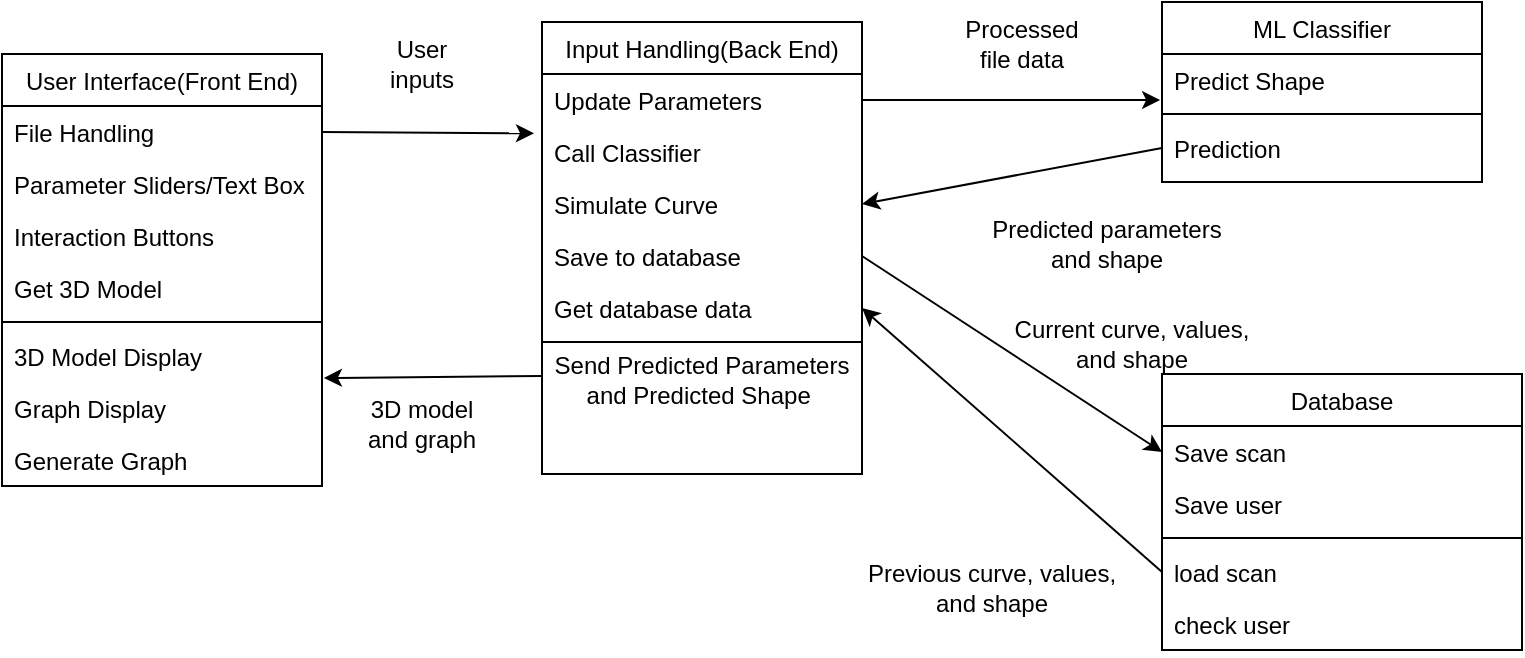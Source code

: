 <mxfile version="26.2.14">
  <diagram id="C5RBs43oDa-KdzZeNtuy" name="Page-1">
    <mxGraphModel dx="1010" dy="672" grid="1" gridSize="10" guides="1" tooltips="1" connect="1" arrows="1" fold="1" page="1" pageScale="1" pageWidth="827" pageHeight="1169" math="0" shadow="0">
      <root>
        <mxCell id="WIyWlLk6GJQsqaUBKTNV-0" />
        <mxCell id="WIyWlLk6GJQsqaUBKTNV-1" parent="WIyWlLk6GJQsqaUBKTNV-0" />
        <mxCell id="V9hAfJ4_hSla3mCCZZbR-0" value="User Interface(Front End)" style="swimlane;fontStyle=0;align=center;verticalAlign=top;childLayout=stackLayout;horizontal=1;startSize=26;horizontalStack=0;resizeParent=1;resizeLast=0;collapsible=1;marginBottom=0;rounded=0;shadow=0;strokeWidth=1;" parent="WIyWlLk6GJQsqaUBKTNV-1" vertex="1">
          <mxGeometry x="60" y="230" width="160" height="216" as="geometry">
            <mxRectangle x="130" y="380" width="160" height="26" as="alternateBounds" />
          </mxGeometry>
        </mxCell>
        <mxCell id="V9hAfJ4_hSla3mCCZZbR-1" value="File Handling" style="text;align=left;verticalAlign=top;spacingLeft=4;spacingRight=4;overflow=hidden;rotatable=0;points=[[0,0.5],[1,0.5]];portConstraint=eastwest;" parent="V9hAfJ4_hSla3mCCZZbR-0" vertex="1">
          <mxGeometry y="26" width="160" height="26" as="geometry" />
        </mxCell>
        <mxCell id="V9hAfJ4_hSla3mCCZZbR-2" value="Parameter Sliders/Text Box" style="text;align=left;verticalAlign=top;spacingLeft=4;spacingRight=4;overflow=hidden;rotatable=0;points=[[0,0.5],[1,0.5]];portConstraint=eastwest;rounded=0;shadow=0;html=0;" parent="V9hAfJ4_hSla3mCCZZbR-0" vertex="1">
          <mxGeometry y="52" width="160" height="26" as="geometry" />
        </mxCell>
        <mxCell id="V9hAfJ4_hSla3mCCZZbR-3" value="Interaction Buttons" style="text;align=left;verticalAlign=top;spacingLeft=4;spacingRight=4;overflow=hidden;rotatable=0;points=[[0,0.5],[1,0.5]];portConstraint=eastwest;rounded=0;shadow=0;html=0;" parent="V9hAfJ4_hSla3mCCZZbR-0" vertex="1">
          <mxGeometry y="78" width="160" height="26" as="geometry" />
        </mxCell>
        <mxCell id="V9hAfJ4_hSla3mCCZZbR-13" value="Get 3D Model" style="text;align=left;verticalAlign=top;spacingLeft=4;spacingRight=4;overflow=hidden;rotatable=0;points=[[0,0.5],[1,0.5]];portConstraint=eastwest;rounded=0;shadow=0;html=0;" parent="V9hAfJ4_hSla3mCCZZbR-0" vertex="1">
          <mxGeometry y="104" width="160" height="26" as="geometry" />
        </mxCell>
        <mxCell id="V9hAfJ4_hSla3mCCZZbR-5" value="" style="line;html=1;strokeWidth=1;align=left;verticalAlign=middle;spacingTop=-1;spacingLeft=3;spacingRight=3;rotatable=0;labelPosition=right;points=[];portConstraint=eastwest;" parent="V9hAfJ4_hSla3mCCZZbR-0" vertex="1">
          <mxGeometry y="130" width="160" height="8" as="geometry" />
        </mxCell>
        <mxCell id="V9hAfJ4_hSla3mCCZZbR-6" value="3D Model Display" style="text;align=left;verticalAlign=top;spacingLeft=4;spacingRight=4;overflow=hidden;rotatable=0;points=[[0,0.5],[1,0.5]];portConstraint=eastwest;" parent="V9hAfJ4_hSla3mCCZZbR-0" vertex="1">
          <mxGeometry y="138" width="160" height="26" as="geometry" />
        </mxCell>
        <mxCell id="V9hAfJ4_hSla3mCCZZbR-7" value="Graph Display" style="text;align=left;verticalAlign=top;spacingLeft=4;spacingRight=4;overflow=hidden;rotatable=0;points=[[0,0.5],[1,0.5]];portConstraint=eastwest;" parent="V9hAfJ4_hSla3mCCZZbR-0" vertex="1">
          <mxGeometry y="164" width="160" height="26" as="geometry" />
        </mxCell>
        <mxCell id="V9hAfJ4_hSla3mCCZZbR-18" value="Generate Graph" style="text;align=left;verticalAlign=top;spacingLeft=4;spacingRight=4;overflow=hidden;rotatable=0;points=[[0,0.5],[1,0.5]];portConstraint=eastwest;rounded=0;shadow=0;html=0;" parent="V9hAfJ4_hSla3mCCZZbR-0" vertex="1">
          <mxGeometry y="190" width="160" height="26" as="geometry" />
        </mxCell>
        <mxCell id="V9hAfJ4_hSla3mCCZZbR-8" value="Input Handling(Back End)" style="swimlane;fontStyle=0;align=center;verticalAlign=top;childLayout=stackLayout;horizontal=1;startSize=26;horizontalStack=0;resizeParent=1;resizeLast=0;collapsible=1;marginBottom=0;rounded=0;shadow=0;strokeWidth=1;" parent="WIyWlLk6GJQsqaUBKTNV-1" vertex="1">
          <mxGeometry x="330" y="214" width="160" height="226" as="geometry">
            <mxRectangle x="130" y="380" width="160" height="26" as="alternateBounds" />
          </mxGeometry>
        </mxCell>
        <mxCell id="V9hAfJ4_hSla3mCCZZbR-10" value="Update Parameters" style="text;align=left;verticalAlign=top;spacingLeft=4;spacingRight=4;overflow=hidden;rotatable=0;points=[[0,0.5],[1,0.5]];portConstraint=eastwest;rounded=0;shadow=0;html=0;" parent="V9hAfJ4_hSla3mCCZZbR-8" vertex="1">
          <mxGeometry y="26" width="160" height="26" as="geometry" />
        </mxCell>
        <mxCell id="V9hAfJ4_hSla3mCCZZbR-11" value="Call Classifier" style="text;align=left;verticalAlign=top;spacingLeft=4;spacingRight=4;overflow=hidden;rotatable=0;points=[[0,0.5],[1,0.5]];portConstraint=eastwest;rounded=0;shadow=0;html=0;" parent="V9hAfJ4_hSla3mCCZZbR-8" vertex="1">
          <mxGeometry y="52" width="160" height="26" as="geometry" />
        </mxCell>
        <mxCell id="V9hAfJ4_hSla3mCCZZbR-12" value="Simulate Curve" style="text;align=left;verticalAlign=top;spacingLeft=4;spacingRight=4;overflow=hidden;rotatable=0;points=[[0,0.5],[1,0.5]];portConstraint=eastwest;rounded=0;shadow=0;html=0;" parent="V9hAfJ4_hSla3mCCZZbR-8" vertex="1">
          <mxGeometry y="78" width="160" height="26" as="geometry" />
        </mxCell>
        <mxCell id="V9hAfJ4_hSla3mCCZZbR-14" value="Save to database" style="text;align=left;verticalAlign=top;spacingLeft=4;spacingRight=4;overflow=hidden;rotatable=0;points=[[0,0.5],[1,0.5]];portConstraint=eastwest;rounded=0;shadow=0;html=0;" parent="V9hAfJ4_hSla3mCCZZbR-8" vertex="1">
          <mxGeometry y="104" width="160" height="26" as="geometry" />
        </mxCell>
        <mxCell id="V9hAfJ4_hSla3mCCZZbR-15" value="Get database data" style="text;align=left;verticalAlign=top;spacingLeft=4;spacingRight=4;overflow=hidden;rotatable=0;points=[[0,0.5],[1,0.5]];portConstraint=eastwest;rounded=0;shadow=0;html=0;" parent="V9hAfJ4_hSla3mCCZZbR-8" vertex="1">
          <mxGeometry y="130" width="160" height="26" as="geometry" />
        </mxCell>
        <mxCell id="V9hAfJ4_hSla3mCCZZbR-16" value="" style="line;html=1;strokeWidth=1;align=left;verticalAlign=middle;spacingTop=-1;spacingLeft=3;spacingRight=3;rotatable=0;labelPosition=right;points=[];portConstraint=eastwest;" parent="V9hAfJ4_hSla3mCCZZbR-8" vertex="1">
          <mxGeometry y="156" width="160" height="8" as="geometry" />
        </mxCell>
        <mxCell id="OpRv7qzLbdE9OkgN0vzK-1" value="Send Predicted Parameters and Predicted Shape&amp;nbsp;" style="text;strokeColor=none;align=center;fillColor=none;html=1;verticalAlign=middle;whiteSpace=wrap;rounded=0;" parent="V9hAfJ4_hSla3mCCZZbR-8" vertex="1">
          <mxGeometry y="164" width="160" height="30" as="geometry" />
        </mxCell>
        <mxCell id="V9hAfJ4_hSla3mCCZZbR-19" value="ML Classifier" style="swimlane;fontStyle=0;align=center;verticalAlign=top;childLayout=stackLayout;horizontal=1;startSize=26;horizontalStack=0;resizeParent=1;resizeLast=0;collapsible=1;marginBottom=0;rounded=0;shadow=0;strokeWidth=1;" parent="WIyWlLk6GJQsqaUBKTNV-1" vertex="1">
          <mxGeometry x="640" y="204" width="160" height="90" as="geometry">
            <mxRectangle x="130" y="380" width="160" height="26" as="alternateBounds" />
          </mxGeometry>
        </mxCell>
        <mxCell id="V9hAfJ4_hSla3mCCZZbR-20" value="Predict Shape" style="text;align=left;verticalAlign=top;spacingLeft=4;spacingRight=4;overflow=hidden;rotatable=0;points=[[0,0.5],[1,0.5]];portConstraint=eastwest;" parent="V9hAfJ4_hSla3mCCZZbR-19" vertex="1">
          <mxGeometry y="26" width="160" height="26" as="geometry" />
        </mxCell>
        <mxCell id="V9hAfJ4_hSla3mCCZZbR-21" value="" style="line;html=1;strokeWidth=1;align=left;verticalAlign=middle;spacingTop=-1;spacingLeft=3;spacingRight=3;rotatable=0;labelPosition=right;points=[];portConstraint=eastwest;" parent="V9hAfJ4_hSla3mCCZZbR-19" vertex="1">
          <mxGeometry y="52" width="160" height="8" as="geometry" />
        </mxCell>
        <mxCell id="V9hAfJ4_hSla3mCCZZbR-22" value="Prediction" style="text;align=left;verticalAlign=top;spacingLeft=4;spacingRight=4;overflow=hidden;rotatable=0;points=[[0,0.5],[1,0.5]];portConstraint=eastwest;" parent="V9hAfJ4_hSla3mCCZZbR-19" vertex="1">
          <mxGeometry y="60" width="160" height="26" as="geometry" />
        </mxCell>
        <mxCell id="V9hAfJ4_hSla3mCCZZbR-23" value="Database" style="swimlane;fontStyle=0;align=center;verticalAlign=top;childLayout=stackLayout;horizontal=1;startSize=26;horizontalStack=0;resizeParent=1;resizeLast=0;collapsible=1;marginBottom=0;rounded=0;shadow=0;strokeWidth=1;" parent="WIyWlLk6GJQsqaUBKTNV-1" vertex="1">
          <mxGeometry x="640" y="390" width="180" height="138" as="geometry">
            <mxRectangle x="130" y="380" width="160" height="26" as="alternateBounds" />
          </mxGeometry>
        </mxCell>
        <mxCell id="V9hAfJ4_hSla3mCCZZbR-24" value="Save scan" style="text;align=left;verticalAlign=top;spacingLeft=4;spacingRight=4;overflow=hidden;rotatable=0;points=[[0,0.5],[1,0.5]];portConstraint=eastwest;rounded=0;shadow=0;html=0;" parent="V9hAfJ4_hSla3mCCZZbR-23" vertex="1">
          <mxGeometry y="26" width="180" height="26" as="geometry" />
        </mxCell>
        <mxCell id="OSoiqimjlIxGaLDShl8j-1" value="Save user" style="text;align=left;verticalAlign=top;spacingLeft=4;spacingRight=4;overflow=hidden;rotatable=0;points=[[0,0.5],[1,0.5]];portConstraint=eastwest;rounded=0;shadow=0;html=0;" parent="V9hAfJ4_hSla3mCCZZbR-23" vertex="1">
          <mxGeometry y="52" width="180" height="26" as="geometry" />
        </mxCell>
        <mxCell id="V9hAfJ4_hSla3mCCZZbR-26" value="" style="line;html=1;strokeWidth=1;align=left;verticalAlign=middle;spacingTop=-1;spacingLeft=3;spacingRight=3;rotatable=0;labelPosition=right;points=[];portConstraint=eastwest;" parent="V9hAfJ4_hSla3mCCZZbR-23" vertex="1">
          <mxGeometry y="78" width="180" height="8" as="geometry" />
        </mxCell>
        <mxCell id="V9hAfJ4_hSla3mCCZZbR-27" value="load scan" style="text;align=left;verticalAlign=top;spacingLeft=4;spacingRight=4;overflow=hidden;rotatable=0;points=[[0,0.5],[1,0.5]];portConstraint=eastwest;rounded=0;shadow=0;html=0;" parent="V9hAfJ4_hSla3mCCZZbR-23" vertex="1">
          <mxGeometry y="86" width="180" height="26" as="geometry" />
        </mxCell>
        <mxCell id="OSoiqimjlIxGaLDShl8j-3" value="check user" style="text;align=left;verticalAlign=top;spacingLeft=4;spacingRight=4;overflow=hidden;rotatable=0;points=[[0,0.5],[1,0.5]];portConstraint=eastwest;rounded=0;shadow=0;html=0;" parent="V9hAfJ4_hSla3mCCZZbR-23" vertex="1">
          <mxGeometry y="112" width="180" height="26" as="geometry" />
        </mxCell>
        <mxCell id="V9hAfJ4_hSla3mCCZZbR-28" value="" style="endArrow=classic;html=1;rounded=0;exitX=1;exitY=0.5;exitDx=0;exitDy=0;entryX=-0.025;entryY=0.141;entryDx=0;entryDy=0;entryPerimeter=0;" parent="WIyWlLk6GJQsqaUBKTNV-1" source="V9hAfJ4_hSla3mCCZZbR-1" target="V9hAfJ4_hSla3mCCZZbR-11" edge="1">
          <mxGeometry width="50" height="50" relative="1" as="geometry">
            <mxPoint x="390" y="520" as="sourcePoint" />
            <mxPoint x="330" y="240" as="targetPoint" />
          </mxGeometry>
        </mxCell>
        <mxCell id="V9hAfJ4_hSla3mCCZZbR-29" value="User inputs" style="text;html=1;align=center;verticalAlign=middle;whiteSpace=wrap;rounded=0;" parent="WIyWlLk6GJQsqaUBKTNV-1" vertex="1">
          <mxGeometry x="240" y="220" width="60" height="30" as="geometry" />
        </mxCell>
        <mxCell id="V9hAfJ4_hSla3mCCZZbR-30" value="" style="endArrow=classic;html=1;rounded=0;exitX=0;exitY=0.5;exitDx=0;exitDy=0;entryX=1.006;entryY=0.923;entryDx=0;entryDy=0;entryPerimeter=0;" parent="WIyWlLk6GJQsqaUBKTNV-1" target="V9hAfJ4_hSla3mCCZZbR-6" edge="1">
          <mxGeometry width="50" height="50" relative="1" as="geometry">
            <mxPoint x="330" y="391" as="sourcePoint" />
            <mxPoint x="220" y="398" as="targetPoint" />
          </mxGeometry>
        </mxCell>
        <mxCell id="V9hAfJ4_hSla3mCCZZbR-31" value="3D model&lt;br&gt;and graph" style="text;html=1;align=center;verticalAlign=middle;whiteSpace=wrap;rounded=0;" parent="WIyWlLk6GJQsqaUBKTNV-1" vertex="1">
          <mxGeometry x="240" y="400" width="60" height="30" as="geometry" />
        </mxCell>
        <mxCell id="V9hAfJ4_hSla3mCCZZbR-32" value="" style="endArrow=classic;html=1;rounded=0;exitX=1;exitY=0.5;exitDx=0;exitDy=0;entryX=-0.006;entryY=0.885;entryDx=0;entryDy=0;entryPerimeter=0;" parent="WIyWlLk6GJQsqaUBKTNV-1" target="V9hAfJ4_hSla3mCCZZbR-20" edge="1">
          <mxGeometry width="50" height="50" relative="1" as="geometry">
            <mxPoint x="490" y="253" as="sourcePoint" />
            <mxPoint x="598" y="264" as="targetPoint" />
          </mxGeometry>
        </mxCell>
        <mxCell id="V9hAfJ4_hSla3mCCZZbR-33" value="Processed file data" style="text;html=1;align=center;verticalAlign=middle;whiteSpace=wrap;rounded=0;" parent="WIyWlLk6GJQsqaUBKTNV-1" vertex="1">
          <mxGeometry x="540" y="210" width="60" height="30" as="geometry" />
        </mxCell>
        <mxCell id="V9hAfJ4_hSla3mCCZZbR-34" value="" style="endArrow=classic;html=1;rounded=0;exitX=0;exitY=0.5;exitDx=0;exitDy=0;entryX=1;entryY=0.5;entryDx=0;entryDy=0;" parent="WIyWlLk6GJQsqaUBKTNV-1" source="V9hAfJ4_hSla3mCCZZbR-22" target="V9hAfJ4_hSla3mCCZZbR-12" edge="1">
          <mxGeometry width="50" height="50" relative="1" as="geometry">
            <mxPoint x="530" y="310" as="sourcePoint" />
            <mxPoint x="540" y="330" as="targetPoint" />
          </mxGeometry>
        </mxCell>
        <mxCell id="V9hAfJ4_hSla3mCCZZbR-35" value="Predicted parameters and shape" style="text;html=1;align=center;verticalAlign=middle;whiteSpace=wrap;rounded=0;" parent="WIyWlLk6GJQsqaUBKTNV-1" vertex="1">
          <mxGeometry x="550" y="310" width="125" height="30" as="geometry" />
        </mxCell>
        <mxCell id="V9hAfJ4_hSla3mCCZZbR-36" value="" style="endArrow=classic;html=1;rounded=0;exitX=1;exitY=0.5;exitDx=0;exitDy=0;entryX=0;entryY=0.5;entryDx=0;entryDy=0;" parent="WIyWlLk6GJQsqaUBKTNV-1" source="V9hAfJ4_hSla3mCCZZbR-14" target="V9hAfJ4_hSla3mCCZZbR-24" edge="1">
          <mxGeometry width="50" height="50" relative="1" as="geometry">
            <mxPoint x="390" y="520" as="sourcePoint" />
            <mxPoint x="640" y="357" as="targetPoint" />
          </mxGeometry>
        </mxCell>
        <mxCell id="V9hAfJ4_hSla3mCCZZbR-37" value="Current curve, values, and shape" style="text;html=1;align=center;verticalAlign=middle;whiteSpace=wrap;rounded=0;" parent="WIyWlLk6GJQsqaUBKTNV-1" vertex="1">
          <mxGeometry x="560" y="360" width="130" height="30" as="geometry" />
        </mxCell>
        <mxCell id="V9hAfJ4_hSla3mCCZZbR-38" value="" style="endArrow=classic;html=1;rounded=0;entryX=1;entryY=0.5;entryDx=0;entryDy=0;exitX=0;exitY=0.5;exitDx=0;exitDy=0;" parent="WIyWlLk6GJQsqaUBKTNV-1" source="V9hAfJ4_hSla3mCCZZbR-27" target="V9hAfJ4_hSla3mCCZZbR-15" edge="1">
          <mxGeometry width="50" height="50" relative="1" as="geometry">
            <mxPoint x="590" y="469" as="sourcePoint" />
            <mxPoint x="740" y="469" as="targetPoint" />
          </mxGeometry>
        </mxCell>
        <mxCell id="V9hAfJ4_hSla3mCCZZbR-39" value="Previous curve, values, and shape" style="text;html=1;align=center;verticalAlign=middle;whiteSpace=wrap;rounded=0;" parent="WIyWlLk6GJQsqaUBKTNV-1" vertex="1">
          <mxGeometry x="490" y="482" width="130" height="30" as="geometry" />
        </mxCell>
      </root>
    </mxGraphModel>
  </diagram>
</mxfile>

